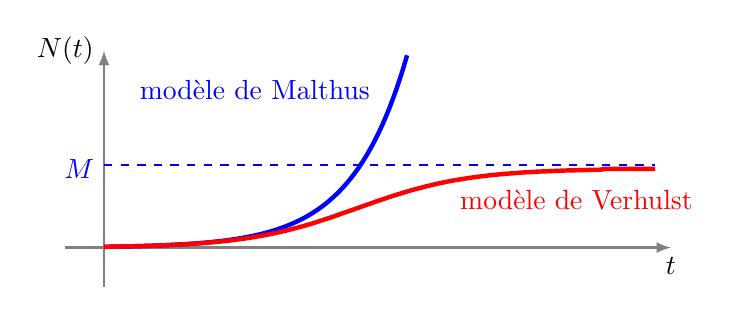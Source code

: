 \begin{tikzpicture}

  \draw[->,>=latex,thick,gray] (-0.5,0) -- (7.2,0) node[below,black] {$t$};
  \draw[->,>=latex,thick,gray] (0,-0.5) -- (0,2.5) node[left,black] {$N(t)$};


\begin{scope}[xscale=0.7]
  \draw[ultra thick, color=blue,domain=0:5.5, smooth,samples=100] plot (\x,{0.01*exp(\x)});

  \draw[ultra thick, color=red,domain=0:10, smooth,samples=100] plot (\x,{1/(1+99*exp(-\x)});
\end{scope}

 \draw[thick, dashed, color=blue] (0,1.05)--(7,1.05);
 \node[below,blue, left] at (0,1) {$M$};

\node[left,blue] at (3.5,2) {mod\`ele de Malthus};
\node[red] at (6,0.6) {mod\`ele de Verhulst};
\end{tikzpicture}
